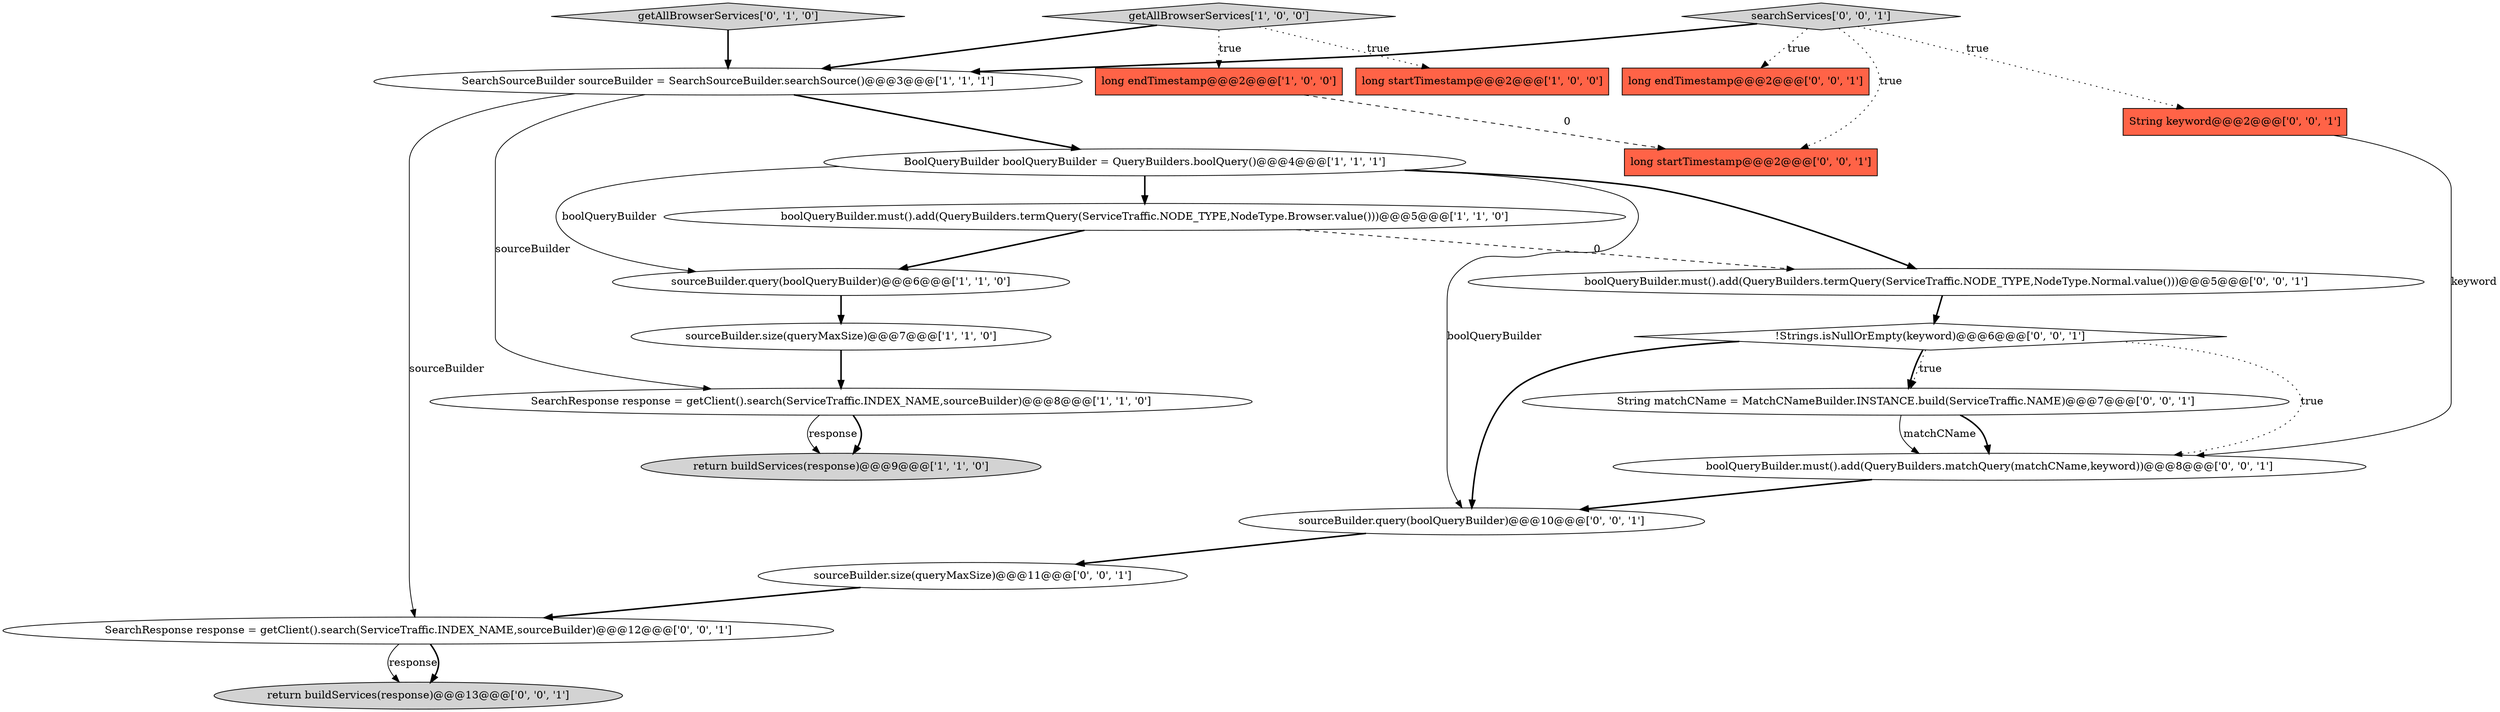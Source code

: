 digraph {
6 [style = filled, label = "long endTimestamp@@@2@@@['1', '0', '0']", fillcolor = tomato, shape = box image = "AAA1AAABBB1BBB"];
7 [style = filled, label = "sourceBuilder.query(boolQueryBuilder)@@@6@@@['1', '1', '0']", fillcolor = white, shape = ellipse image = "AAA0AAABBB1BBB"];
10 [style = filled, label = "getAllBrowserServices['0', '1', '0']", fillcolor = lightgray, shape = diamond image = "AAA0AAABBB2BBB"];
22 [style = filled, label = "long startTimestamp@@@2@@@['0', '0', '1']", fillcolor = tomato, shape = box image = "AAA0AAABBB3BBB"];
19 [style = filled, label = "String keyword@@@2@@@['0', '0', '1']", fillcolor = tomato, shape = box image = "AAA0AAABBB3BBB"];
2 [style = filled, label = "long startTimestamp@@@2@@@['1', '0', '0']", fillcolor = tomato, shape = box image = "AAA0AAABBB1BBB"];
0 [style = filled, label = "return buildServices(response)@@@9@@@['1', '1', '0']", fillcolor = lightgray, shape = ellipse image = "AAA0AAABBB1BBB"];
17 [style = filled, label = "boolQueryBuilder.must().add(QueryBuilders.matchQuery(matchCName,keyword))@@@8@@@['0', '0', '1']", fillcolor = white, shape = ellipse image = "AAA0AAABBB3BBB"];
5 [style = filled, label = "getAllBrowserServices['1', '0', '0']", fillcolor = lightgray, shape = diamond image = "AAA0AAABBB1BBB"];
20 [style = filled, label = "String matchCName = MatchCNameBuilder.INSTANCE.build(ServiceTraffic.NAME)@@@7@@@['0', '0', '1']", fillcolor = white, shape = ellipse image = "AAA0AAABBB3BBB"];
15 [style = filled, label = "boolQueryBuilder.must().add(QueryBuilders.termQuery(ServiceTraffic.NODE_TYPE,NodeType.Normal.value()))@@@5@@@['0', '0', '1']", fillcolor = white, shape = ellipse image = "AAA0AAABBB3BBB"];
4 [style = filled, label = "boolQueryBuilder.must().add(QueryBuilders.termQuery(ServiceTraffic.NODE_TYPE,NodeType.Browser.value()))@@@5@@@['1', '1', '0']", fillcolor = white, shape = ellipse image = "AAA0AAABBB1BBB"];
3 [style = filled, label = "BoolQueryBuilder boolQueryBuilder = QueryBuilders.boolQuery()@@@4@@@['1', '1', '1']", fillcolor = white, shape = ellipse image = "AAA0AAABBB1BBB"];
13 [style = filled, label = "!Strings.isNullOrEmpty(keyword)@@@6@@@['0', '0', '1']", fillcolor = white, shape = diamond image = "AAA0AAABBB3BBB"];
21 [style = filled, label = "long endTimestamp@@@2@@@['0', '0', '1']", fillcolor = tomato, shape = box image = "AAA0AAABBB3BBB"];
14 [style = filled, label = "searchServices['0', '0', '1']", fillcolor = lightgray, shape = diamond image = "AAA0AAABBB3BBB"];
8 [style = filled, label = "sourceBuilder.size(queryMaxSize)@@@7@@@['1', '1', '0']", fillcolor = white, shape = ellipse image = "AAA0AAABBB1BBB"];
9 [style = filled, label = "SearchResponse response = getClient().search(ServiceTraffic.INDEX_NAME,sourceBuilder)@@@8@@@['1', '1', '0']", fillcolor = white, shape = ellipse image = "AAA0AAABBB1BBB"];
1 [style = filled, label = "SearchSourceBuilder sourceBuilder = SearchSourceBuilder.searchSource()@@@3@@@['1', '1', '1']", fillcolor = white, shape = ellipse image = "AAA0AAABBB1BBB"];
12 [style = filled, label = "return buildServices(response)@@@13@@@['0', '0', '1']", fillcolor = lightgray, shape = ellipse image = "AAA0AAABBB3BBB"];
16 [style = filled, label = "sourceBuilder.size(queryMaxSize)@@@11@@@['0', '0', '1']", fillcolor = white, shape = ellipse image = "AAA0AAABBB3BBB"];
11 [style = filled, label = "sourceBuilder.query(boolQueryBuilder)@@@10@@@['0', '0', '1']", fillcolor = white, shape = ellipse image = "AAA0AAABBB3BBB"];
18 [style = filled, label = "SearchResponse response = getClient().search(ServiceTraffic.INDEX_NAME,sourceBuilder)@@@12@@@['0', '0', '1']", fillcolor = white, shape = ellipse image = "AAA0AAABBB3BBB"];
11->16 [style = bold, label=""];
13->17 [style = dotted, label="true"];
15->13 [style = bold, label=""];
20->17 [style = bold, label=""];
16->18 [style = bold, label=""];
14->19 [style = dotted, label="true"];
9->0 [style = bold, label=""];
3->11 [style = solid, label="boolQueryBuilder"];
18->12 [style = solid, label="response"];
13->20 [style = dotted, label="true"];
20->17 [style = solid, label="matchCName"];
1->3 [style = bold, label=""];
18->12 [style = bold, label=""];
5->6 [style = dotted, label="true"];
14->22 [style = dotted, label="true"];
3->15 [style = bold, label=""];
7->8 [style = bold, label=""];
1->18 [style = solid, label="sourceBuilder"];
3->4 [style = bold, label=""];
13->11 [style = bold, label=""];
6->22 [style = dashed, label="0"];
4->7 [style = bold, label=""];
14->1 [style = bold, label=""];
5->1 [style = bold, label=""];
3->7 [style = solid, label="boolQueryBuilder"];
14->21 [style = dotted, label="true"];
4->15 [style = dashed, label="0"];
8->9 [style = bold, label=""];
1->9 [style = solid, label="sourceBuilder"];
9->0 [style = solid, label="response"];
13->20 [style = bold, label=""];
10->1 [style = bold, label=""];
19->17 [style = solid, label="keyword"];
5->2 [style = dotted, label="true"];
17->11 [style = bold, label=""];
}
